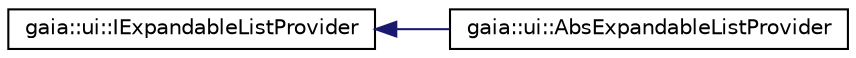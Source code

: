 digraph G
{
  edge [fontname="Helvetica",fontsize="10",labelfontname="Helvetica",labelfontsize="10"];
  node [fontname="Helvetica",fontsize="10",shape=record];
  rankdir=LR;
  Node1 [label="gaia::ui::IExpandableListProvider",height=0.2,width=0.4,color="black", fillcolor="white", style="filled",URL="$de/db0/classgaia_1_1ui_1_1_i_expandable_list_provider.html",tooltip="An Provider that links a ExpandableListView with the underlying data."];
  Node1 -> Node2 [dir=back,color="midnightblue",fontsize="10",style="solid",fontname="Helvetica"];
  Node2 [label="gaia::ui::AbsExpandableListProvider",height=0.2,width=0.4,color="black", fillcolor="white", style="filled",URL="$d3/d62/classgaia_1_1ui_1_1_abs_expandable_list_provider.html",tooltip="Base class for a IExpandableListProvider used to provide data and Views from some data to an expandab..."];
}

